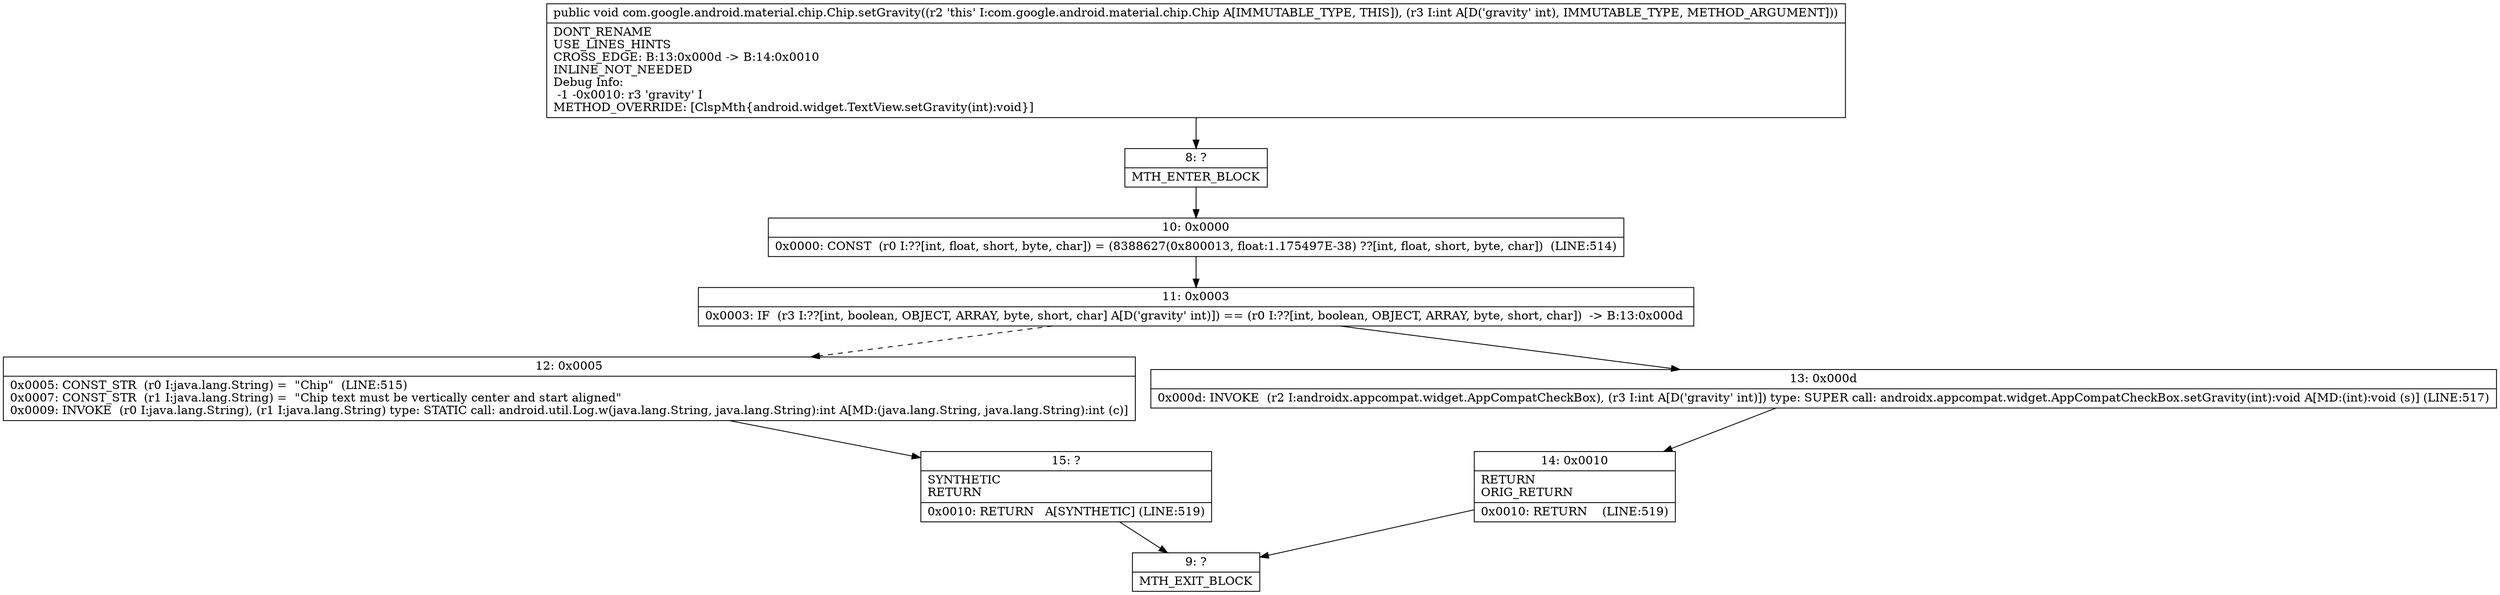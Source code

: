 digraph "CFG forcom.google.android.material.chip.Chip.setGravity(I)V" {
Node_8 [shape=record,label="{8\:\ ?|MTH_ENTER_BLOCK\l}"];
Node_10 [shape=record,label="{10\:\ 0x0000|0x0000: CONST  (r0 I:??[int, float, short, byte, char]) = (8388627(0x800013, float:1.175497E\-38) ??[int, float, short, byte, char])  (LINE:514)\l}"];
Node_11 [shape=record,label="{11\:\ 0x0003|0x0003: IF  (r3 I:??[int, boolean, OBJECT, ARRAY, byte, short, char] A[D('gravity' int)]) == (r0 I:??[int, boolean, OBJECT, ARRAY, byte, short, char])  \-\> B:13:0x000d \l}"];
Node_12 [shape=record,label="{12\:\ 0x0005|0x0005: CONST_STR  (r0 I:java.lang.String) =  \"Chip\"  (LINE:515)\l0x0007: CONST_STR  (r1 I:java.lang.String) =  \"Chip text must be vertically center and start aligned\" \l0x0009: INVOKE  (r0 I:java.lang.String), (r1 I:java.lang.String) type: STATIC call: android.util.Log.w(java.lang.String, java.lang.String):int A[MD:(java.lang.String, java.lang.String):int (c)]\l}"];
Node_15 [shape=record,label="{15\:\ ?|SYNTHETIC\lRETURN\l|0x0010: RETURN   A[SYNTHETIC] (LINE:519)\l}"];
Node_9 [shape=record,label="{9\:\ ?|MTH_EXIT_BLOCK\l}"];
Node_13 [shape=record,label="{13\:\ 0x000d|0x000d: INVOKE  (r2 I:androidx.appcompat.widget.AppCompatCheckBox), (r3 I:int A[D('gravity' int)]) type: SUPER call: androidx.appcompat.widget.AppCompatCheckBox.setGravity(int):void A[MD:(int):void (s)] (LINE:517)\l}"];
Node_14 [shape=record,label="{14\:\ 0x0010|RETURN\lORIG_RETURN\l|0x0010: RETURN    (LINE:519)\l}"];
MethodNode[shape=record,label="{public void com.google.android.material.chip.Chip.setGravity((r2 'this' I:com.google.android.material.chip.Chip A[IMMUTABLE_TYPE, THIS]), (r3 I:int A[D('gravity' int), IMMUTABLE_TYPE, METHOD_ARGUMENT]))  | DONT_RENAME\lUSE_LINES_HINTS\lCROSS_EDGE: B:13:0x000d \-\> B:14:0x0010\lINLINE_NOT_NEEDED\lDebug Info:\l  \-1 \-0x0010: r3 'gravity' I\lMETHOD_OVERRIDE: [ClspMth\{android.widget.TextView.setGravity(int):void\}]\l}"];
MethodNode -> Node_8;Node_8 -> Node_10;
Node_10 -> Node_11;
Node_11 -> Node_12[style=dashed];
Node_11 -> Node_13;
Node_12 -> Node_15;
Node_15 -> Node_9;
Node_13 -> Node_14;
Node_14 -> Node_9;
}

